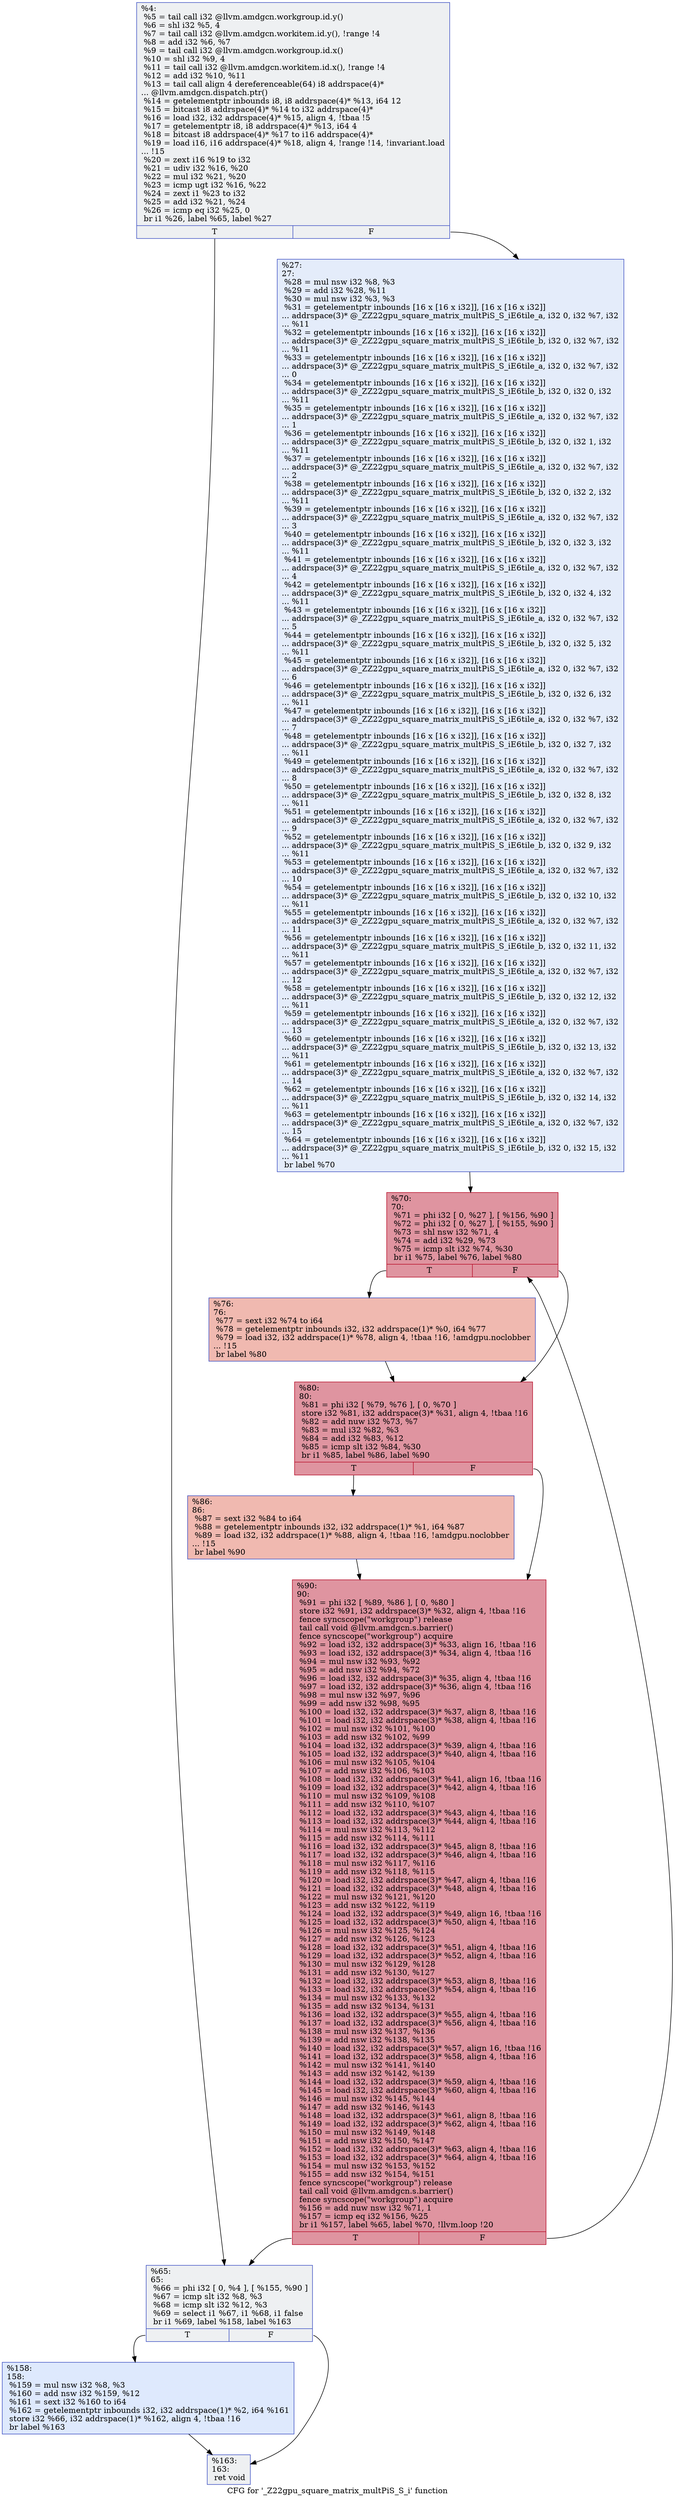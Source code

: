 digraph "CFG for '_Z22gpu_square_matrix_multPiS_S_i' function" {
	label="CFG for '_Z22gpu_square_matrix_multPiS_S_i' function";

	Node0x6102900 [shape=record,color="#3d50c3ff", style=filled, fillcolor="#d9dce170",label="{%4:\l  %5 = tail call i32 @llvm.amdgcn.workgroup.id.y()\l  %6 = shl i32 %5, 4\l  %7 = tail call i32 @llvm.amdgcn.workitem.id.y(), !range !4\l  %8 = add i32 %6, %7\l  %9 = tail call i32 @llvm.amdgcn.workgroup.id.x()\l  %10 = shl i32 %9, 4\l  %11 = tail call i32 @llvm.amdgcn.workitem.id.x(), !range !4\l  %12 = add i32 %10, %11\l  %13 = tail call align 4 dereferenceable(64) i8 addrspace(4)*\l... @llvm.amdgcn.dispatch.ptr()\l  %14 = getelementptr inbounds i8, i8 addrspace(4)* %13, i64 12\l  %15 = bitcast i8 addrspace(4)* %14 to i32 addrspace(4)*\l  %16 = load i32, i32 addrspace(4)* %15, align 4, !tbaa !5\l  %17 = getelementptr i8, i8 addrspace(4)* %13, i64 4\l  %18 = bitcast i8 addrspace(4)* %17 to i16 addrspace(4)*\l  %19 = load i16, i16 addrspace(4)* %18, align 4, !range !14, !invariant.load\l... !15\l  %20 = zext i16 %19 to i32\l  %21 = udiv i32 %16, %20\l  %22 = mul i32 %21, %20\l  %23 = icmp ugt i32 %16, %22\l  %24 = zext i1 %23 to i32\l  %25 = add i32 %21, %24\l  %26 = icmp eq i32 %25, 0\l  br i1 %26, label %65, label %27\l|{<s0>T|<s1>F}}"];
	Node0x6102900:s0 -> Node0x6105a40;
	Node0x6102900:s1 -> Node0x6105ad0;
	Node0x6105ad0 [shape=record,color="#3d50c3ff", style=filled, fillcolor="#c1d4f470",label="{%27:\l27:                                               \l  %28 = mul nsw i32 %8, %3\l  %29 = add i32 %28, %11\l  %30 = mul nsw i32 %3, %3\l  %31 = getelementptr inbounds [16 x [16 x i32]], [16 x [16 x i32]]\l... addrspace(3)* @_ZZ22gpu_square_matrix_multPiS_S_iE6tile_a, i32 0, i32 %7, i32\l... %11\l  %32 = getelementptr inbounds [16 x [16 x i32]], [16 x [16 x i32]]\l... addrspace(3)* @_ZZ22gpu_square_matrix_multPiS_S_iE6tile_b, i32 0, i32 %7, i32\l... %11\l  %33 = getelementptr inbounds [16 x [16 x i32]], [16 x [16 x i32]]\l... addrspace(3)* @_ZZ22gpu_square_matrix_multPiS_S_iE6tile_a, i32 0, i32 %7, i32\l... 0\l  %34 = getelementptr inbounds [16 x [16 x i32]], [16 x [16 x i32]]\l... addrspace(3)* @_ZZ22gpu_square_matrix_multPiS_S_iE6tile_b, i32 0, i32 0, i32\l... %11\l  %35 = getelementptr inbounds [16 x [16 x i32]], [16 x [16 x i32]]\l... addrspace(3)* @_ZZ22gpu_square_matrix_multPiS_S_iE6tile_a, i32 0, i32 %7, i32\l... 1\l  %36 = getelementptr inbounds [16 x [16 x i32]], [16 x [16 x i32]]\l... addrspace(3)* @_ZZ22gpu_square_matrix_multPiS_S_iE6tile_b, i32 0, i32 1, i32\l... %11\l  %37 = getelementptr inbounds [16 x [16 x i32]], [16 x [16 x i32]]\l... addrspace(3)* @_ZZ22gpu_square_matrix_multPiS_S_iE6tile_a, i32 0, i32 %7, i32\l... 2\l  %38 = getelementptr inbounds [16 x [16 x i32]], [16 x [16 x i32]]\l... addrspace(3)* @_ZZ22gpu_square_matrix_multPiS_S_iE6tile_b, i32 0, i32 2, i32\l... %11\l  %39 = getelementptr inbounds [16 x [16 x i32]], [16 x [16 x i32]]\l... addrspace(3)* @_ZZ22gpu_square_matrix_multPiS_S_iE6tile_a, i32 0, i32 %7, i32\l... 3\l  %40 = getelementptr inbounds [16 x [16 x i32]], [16 x [16 x i32]]\l... addrspace(3)* @_ZZ22gpu_square_matrix_multPiS_S_iE6tile_b, i32 0, i32 3, i32\l... %11\l  %41 = getelementptr inbounds [16 x [16 x i32]], [16 x [16 x i32]]\l... addrspace(3)* @_ZZ22gpu_square_matrix_multPiS_S_iE6tile_a, i32 0, i32 %7, i32\l... 4\l  %42 = getelementptr inbounds [16 x [16 x i32]], [16 x [16 x i32]]\l... addrspace(3)* @_ZZ22gpu_square_matrix_multPiS_S_iE6tile_b, i32 0, i32 4, i32\l... %11\l  %43 = getelementptr inbounds [16 x [16 x i32]], [16 x [16 x i32]]\l... addrspace(3)* @_ZZ22gpu_square_matrix_multPiS_S_iE6tile_a, i32 0, i32 %7, i32\l... 5\l  %44 = getelementptr inbounds [16 x [16 x i32]], [16 x [16 x i32]]\l... addrspace(3)* @_ZZ22gpu_square_matrix_multPiS_S_iE6tile_b, i32 0, i32 5, i32\l... %11\l  %45 = getelementptr inbounds [16 x [16 x i32]], [16 x [16 x i32]]\l... addrspace(3)* @_ZZ22gpu_square_matrix_multPiS_S_iE6tile_a, i32 0, i32 %7, i32\l... 6\l  %46 = getelementptr inbounds [16 x [16 x i32]], [16 x [16 x i32]]\l... addrspace(3)* @_ZZ22gpu_square_matrix_multPiS_S_iE6tile_b, i32 0, i32 6, i32\l... %11\l  %47 = getelementptr inbounds [16 x [16 x i32]], [16 x [16 x i32]]\l... addrspace(3)* @_ZZ22gpu_square_matrix_multPiS_S_iE6tile_a, i32 0, i32 %7, i32\l... 7\l  %48 = getelementptr inbounds [16 x [16 x i32]], [16 x [16 x i32]]\l... addrspace(3)* @_ZZ22gpu_square_matrix_multPiS_S_iE6tile_b, i32 0, i32 7, i32\l... %11\l  %49 = getelementptr inbounds [16 x [16 x i32]], [16 x [16 x i32]]\l... addrspace(3)* @_ZZ22gpu_square_matrix_multPiS_S_iE6tile_a, i32 0, i32 %7, i32\l... 8\l  %50 = getelementptr inbounds [16 x [16 x i32]], [16 x [16 x i32]]\l... addrspace(3)* @_ZZ22gpu_square_matrix_multPiS_S_iE6tile_b, i32 0, i32 8, i32\l... %11\l  %51 = getelementptr inbounds [16 x [16 x i32]], [16 x [16 x i32]]\l... addrspace(3)* @_ZZ22gpu_square_matrix_multPiS_S_iE6tile_a, i32 0, i32 %7, i32\l... 9\l  %52 = getelementptr inbounds [16 x [16 x i32]], [16 x [16 x i32]]\l... addrspace(3)* @_ZZ22gpu_square_matrix_multPiS_S_iE6tile_b, i32 0, i32 9, i32\l... %11\l  %53 = getelementptr inbounds [16 x [16 x i32]], [16 x [16 x i32]]\l... addrspace(3)* @_ZZ22gpu_square_matrix_multPiS_S_iE6tile_a, i32 0, i32 %7, i32\l... 10\l  %54 = getelementptr inbounds [16 x [16 x i32]], [16 x [16 x i32]]\l... addrspace(3)* @_ZZ22gpu_square_matrix_multPiS_S_iE6tile_b, i32 0, i32 10, i32\l... %11\l  %55 = getelementptr inbounds [16 x [16 x i32]], [16 x [16 x i32]]\l... addrspace(3)* @_ZZ22gpu_square_matrix_multPiS_S_iE6tile_a, i32 0, i32 %7, i32\l... 11\l  %56 = getelementptr inbounds [16 x [16 x i32]], [16 x [16 x i32]]\l... addrspace(3)* @_ZZ22gpu_square_matrix_multPiS_S_iE6tile_b, i32 0, i32 11, i32\l... %11\l  %57 = getelementptr inbounds [16 x [16 x i32]], [16 x [16 x i32]]\l... addrspace(3)* @_ZZ22gpu_square_matrix_multPiS_S_iE6tile_a, i32 0, i32 %7, i32\l... 12\l  %58 = getelementptr inbounds [16 x [16 x i32]], [16 x [16 x i32]]\l... addrspace(3)* @_ZZ22gpu_square_matrix_multPiS_S_iE6tile_b, i32 0, i32 12, i32\l... %11\l  %59 = getelementptr inbounds [16 x [16 x i32]], [16 x [16 x i32]]\l... addrspace(3)* @_ZZ22gpu_square_matrix_multPiS_S_iE6tile_a, i32 0, i32 %7, i32\l... 13\l  %60 = getelementptr inbounds [16 x [16 x i32]], [16 x [16 x i32]]\l... addrspace(3)* @_ZZ22gpu_square_matrix_multPiS_S_iE6tile_b, i32 0, i32 13, i32\l... %11\l  %61 = getelementptr inbounds [16 x [16 x i32]], [16 x [16 x i32]]\l... addrspace(3)* @_ZZ22gpu_square_matrix_multPiS_S_iE6tile_a, i32 0, i32 %7, i32\l... 14\l  %62 = getelementptr inbounds [16 x [16 x i32]], [16 x [16 x i32]]\l... addrspace(3)* @_ZZ22gpu_square_matrix_multPiS_S_iE6tile_b, i32 0, i32 14, i32\l... %11\l  %63 = getelementptr inbounds [16 x [16 x i32]], [16 x [16 x i32]]\l... addrspace(3)* @_ZZ22gpu_square_matrix_multPiS_S_iE6tile_a, i32 0, i32 %7, i32\l... 15\l  %64 = getelementptr inbounds [16 x [16 x i32]], [16 x [16 x i32]]\l... addrspace(3)* @_ZZ22gpu_square_matrix_multPiS_S_iE6tile_b, i32 0, i32 15, i32\l... %11\l  br label %70\l}"];
	Node0x6105ad0 -> Node0x6105e10;
	Node0x6105a40 [shape=record,color="#3d50c3ff", style=filled, fillcolor="#d9dce170",label="{%65:\l65:                                               \l  %66 = phi i32 [ 0, %4 ], [ %155, %90 ]\l  %67 = icmp slt i32 %8, %3\l  %68 = icmp slt i32 %12, %3\l  %69 = select i1 %67, i1 %68, i1 false\l  br i1 %69, label %158, label %163\l|{<s0>T|<s1>F}}"];
	Node0x6105a40:s0 -> Node0x6108570;
	Node0x6105a40:s1 -> Node0x61085c0;
	Node0x6105e10 [shape=record,color="#b70d28ff", style=filled, fillcolor="#b70d2870",label="{%70:\l70:                                               \l  %71 = phi i32 [ 0, %27 ], [ %156, %90 ]\l  %72 = phi i32 [ 0, %27 ], [ %155, %90 ]\l  %73 = shl nsw i32 %71, 4\l  %74 = add i32 %29, %73\l  %75 = icmp slt i32 %74, %30\l  br i1 %75, label %76, label %80\l|{<s0>T|<s1>F}}"];
	Node0x6105e10:s0 -> Node0x6108a40;
	Node0x6105e10:s1 -> Node0x6108ad0;
	Node0x6108a40 [shape=record,color="#3d50c3ff", style=filled, fillcolor="#de614d70",label="{%76:\l76:                                               \l  %77 = sext i32 %74 to i64\l  %78 = getelementptr inbounds i32, i32 addrspace(1)* %0, i64 %77\l  %79 = load i32, i32 addrspace(1)* %78, align 4, !tbaa !16, !amdgpu.noclobber\l... !15\l  br label %80\l}"];
	Node0x6108a40 -> Node0x6108ad0;
	Node0x6108ad0 [shape=record,color="#b70d28ff", style=filled, fillcolor="#b70d2870",label="{%80:\l80:                                               \l  %81 = phi i32 [ %79, %76 ], [ 0, %70 ]\l  store i32 %81, i32 addrspace(3)* %31, align 4, !tbaa !16\l  %82 = add nuw i32 %73, %7\l  %83 = mul i32 %82, %3\l  %84 = add i32 %83, %12\l  %85 = icmp slt i32 %84, %30\l  br i1 %85, label %86, label %90\l|{<s0>T|<s1>F}}"];
	Node0x6108ad0:s0 -> Node0x6109f10;
	Node0x6108ad0:s1 -> Node0x61060c0;
	Node0x6109f10 [shape=record,color="#3d50c3ff", style=filled, fillcolor="#de614d70",label="{%86:\l86:                                               \l  %87 = sext i32 %84 to i64\l  %88 = getelementptr inbounds i32, i32 addrspace(1)* %1, i64 %87\l  %89 = load i32, i32 addrspace(1)* %88, align 4, !tbaa !16, !amdgpu.noclobber\l... !15\l  br label %90\l}"];
	Node0x6109f10 -> Node0x61060c0;
	Node0x61060c0 [shape=record,color="#b70d28ff", style=filled, fillcolor="#b70d2870",label="{%90:\l90:                                               \l  %91 = phi i32 [ %89, %86 ], [ 0, %80 ]\l  store i32 %91, i32 addrspace(3)* %32, align 4, !tbaa !16\l  fence syncscope(\"workgroup\") release\l  tail call void @llvm.amdgcn.s.barrier()\l  fence syncscope(\"workgroup\") acquire\l  %92 = load i32, i32 addrspace(3)* %33, align 16, !tbaa !16\l  %93 = load i32, i32 addrspace(3)* %34, align 4, !tbaa !16\l  %94 = mul nsw i32 %93, %92\l  %95 = add nsw i32 %94, %72\l  %96 = load i32, i32 addrspace(3)* %35, align 4, !tbaa !16\l  %97 = load i32, i32 addrspace(3)* %36, align 4, !tbaa !16\l  %98 = mul nsw i32 %97, %96\l  %99 = add nsw i32 %98, %95\l  %100 = load i32, i32 addrspace(3)* %37, align 8, !tbaa !16\l  %101 = load i32, i32 addrspace(3)* %38, align 4, !tbaa !16\l  %102 = mul nsw i32 %101, %100\l  %103 = add nsw i32 %102, %99\l  %104 = load i32, i32 addrspace(3)* %39, align 4, !tbaa !16\l  %105 = load i32, i32 addrspace(3)* %40, align 4, !tbaa !16\l  %106 = mul nsw i32 %105, %104\l  %107 = add nsw i32 %106, %103\l  %108 = load i32, i32 addrspace(3)* %41, align 16, !tbaa !16\l  %109 = load i32, i32 addrspace(3)* %42, align 4, !tbaa !16\l  %110 = mul nsw i32 %109, %108\l  %111 = add nsw i32 %110, %107\l  %112 = load i32, i32 addrspace(3)* %43, align 4, !tbaa !16\l  %113 = load i32, i32 addrspace(3)* %44, align 4, !tbaa !16\l  %114 = mul nsw i32 %113, %112\l  %115 = add nsw i32 %114, %111\l  %116 = load i32, i32 addrspace(3)* %45, align 8, !tbaa !16\l  %117 = load i32, i32 addrspace(3)* %46, align 4, !tbaa !16\l  %118 = mul nsw i32 %117, %116\l  %119 = add nsw i32 %118, %115\l  %120 = load i32, i32 addrspace(3)* %47, align 4, !tbaa !16\l  %121 = load i32, i32 addrspace(3)* %48, align 4, !tbaa !16\l  %122 = mul nsw i32 %121, %120\l  %123 = add nsw i32 %122, %119\l  %124 = load i32, i32 addrspace(3)* %49, align 16, !tbaa !16\l  %125 = load i32, i32 addrspace(3)* %50, align 4, !tbaa !16\l  %126 = mul nsw i32 %125, %124\l  %127 = add nsw i32 %126, %123\l  %128 = load i32, i32 addrspace(3)* %51, align 4, !tbaa !16\l  %129 = load i32, i32 addrspace(3)* %52, align 4, !tbaa !16\l  %130 = mul nsw i32 %129, %128\l  %131 = add nsw i32 %130, %127\l  %132 = load i32, i32 addrspace(3)* %53, align 8, !tbaa !16\l  %133 = load i32, i32 addrspace(3)* %54, align 4, !tbaa !16\l  %134 = mul nsw i32 %133, %132\l  %135 = add nsw i32 %134, %131\l  %136 = load i32, i32 addrspace(3)* %55, align 4, !tbaa !16\l  %137 = load i32, i32 addrspace(3)* %56, align 4, !tbaa !16\l  %138 = mul nsw i32 %137, %136\l  %139 = add nsw i32 %138, %135\l  %140 = load i32, i32 addrspace(3)* %57, align 16, !tbaa !16\l  %141 = load i32, i32 addrspace(3)* %58, align 4, !tbaa !16\l  %142 = mul nsw i32 %141, %140\l  %143 = add nsw i32 %142, %139\l  %144 = load i32, i32 addrspace(3)* %59, align 4, !tbaa !16\l  %145 = load i32, i32 addrspace(3)* %60, align 4, !tbaa !16\l  %146 = mul nsw i32 %145, %144\l  %147 = add nsw i32 %146, %143\l  %148 = load i32, i32 addrspace(3)* %61, align 8, !tbaa !16\l  %149 = load i32, i32 addrspace(3)* %62, align 4, !tbaa !16\l  %150 = mul nsw i32 %149, %148\l  %151 = add nsw i32 %150, %147\l  %152 = load i32, i32 addrspace(3)* %63, align 4, !tbaa !16\l  %153 = load i32, i32 addrspace(3)* %64, align 4, !tbaa !16\l  %154 = mul nsw i32 %153, %152\l  %155 = add nsw i32 %154, %151\l  fence syncscope(\"workgroup\") release\l  tail call void @llvm.amdgcn.s.barrier()\l  fence syncscope(\"workgroup\") acquire\l  %156 = add nuw nsw i32 %71, 1\l  %157 = icmp eq i32 %156, %25\l  br i1 %157, label %65, label %70, !llvm.loop !20\l|{<s0>T|<s1>F}}"];
	Node0x61060c0:s0 -> Node0x6105a40;
	Node0x61060c0:s1 -> Node0x6105e10;
	Node0x6108570 [shape=record,color="#3d50c3ff", style=filled, fillcolor="#b5cdfa70",label="{%158:\l158:                                              \l  %159 = mul nsw i32 %8, %3\l  %160 = add nsw i32 %159, %12\l  %161 = sext i32 %160 to i64\l  %162 = getelementptr inbounds i32, i32 addrspace(1)* %2, i64 %161\l  store i32 %66, i32 addrspace(1)* %162, align 4, !tbaa !16\l  br label %163\l}"];
	Node0x6108570 -> Node0x61085c0;
	Node0x61085c0 [shape=record,color="#3d50c3ff", style=filled, fillcolor="#d9dce170",label="{%163:\l163:                                              \l  ret void\l}"];
}
